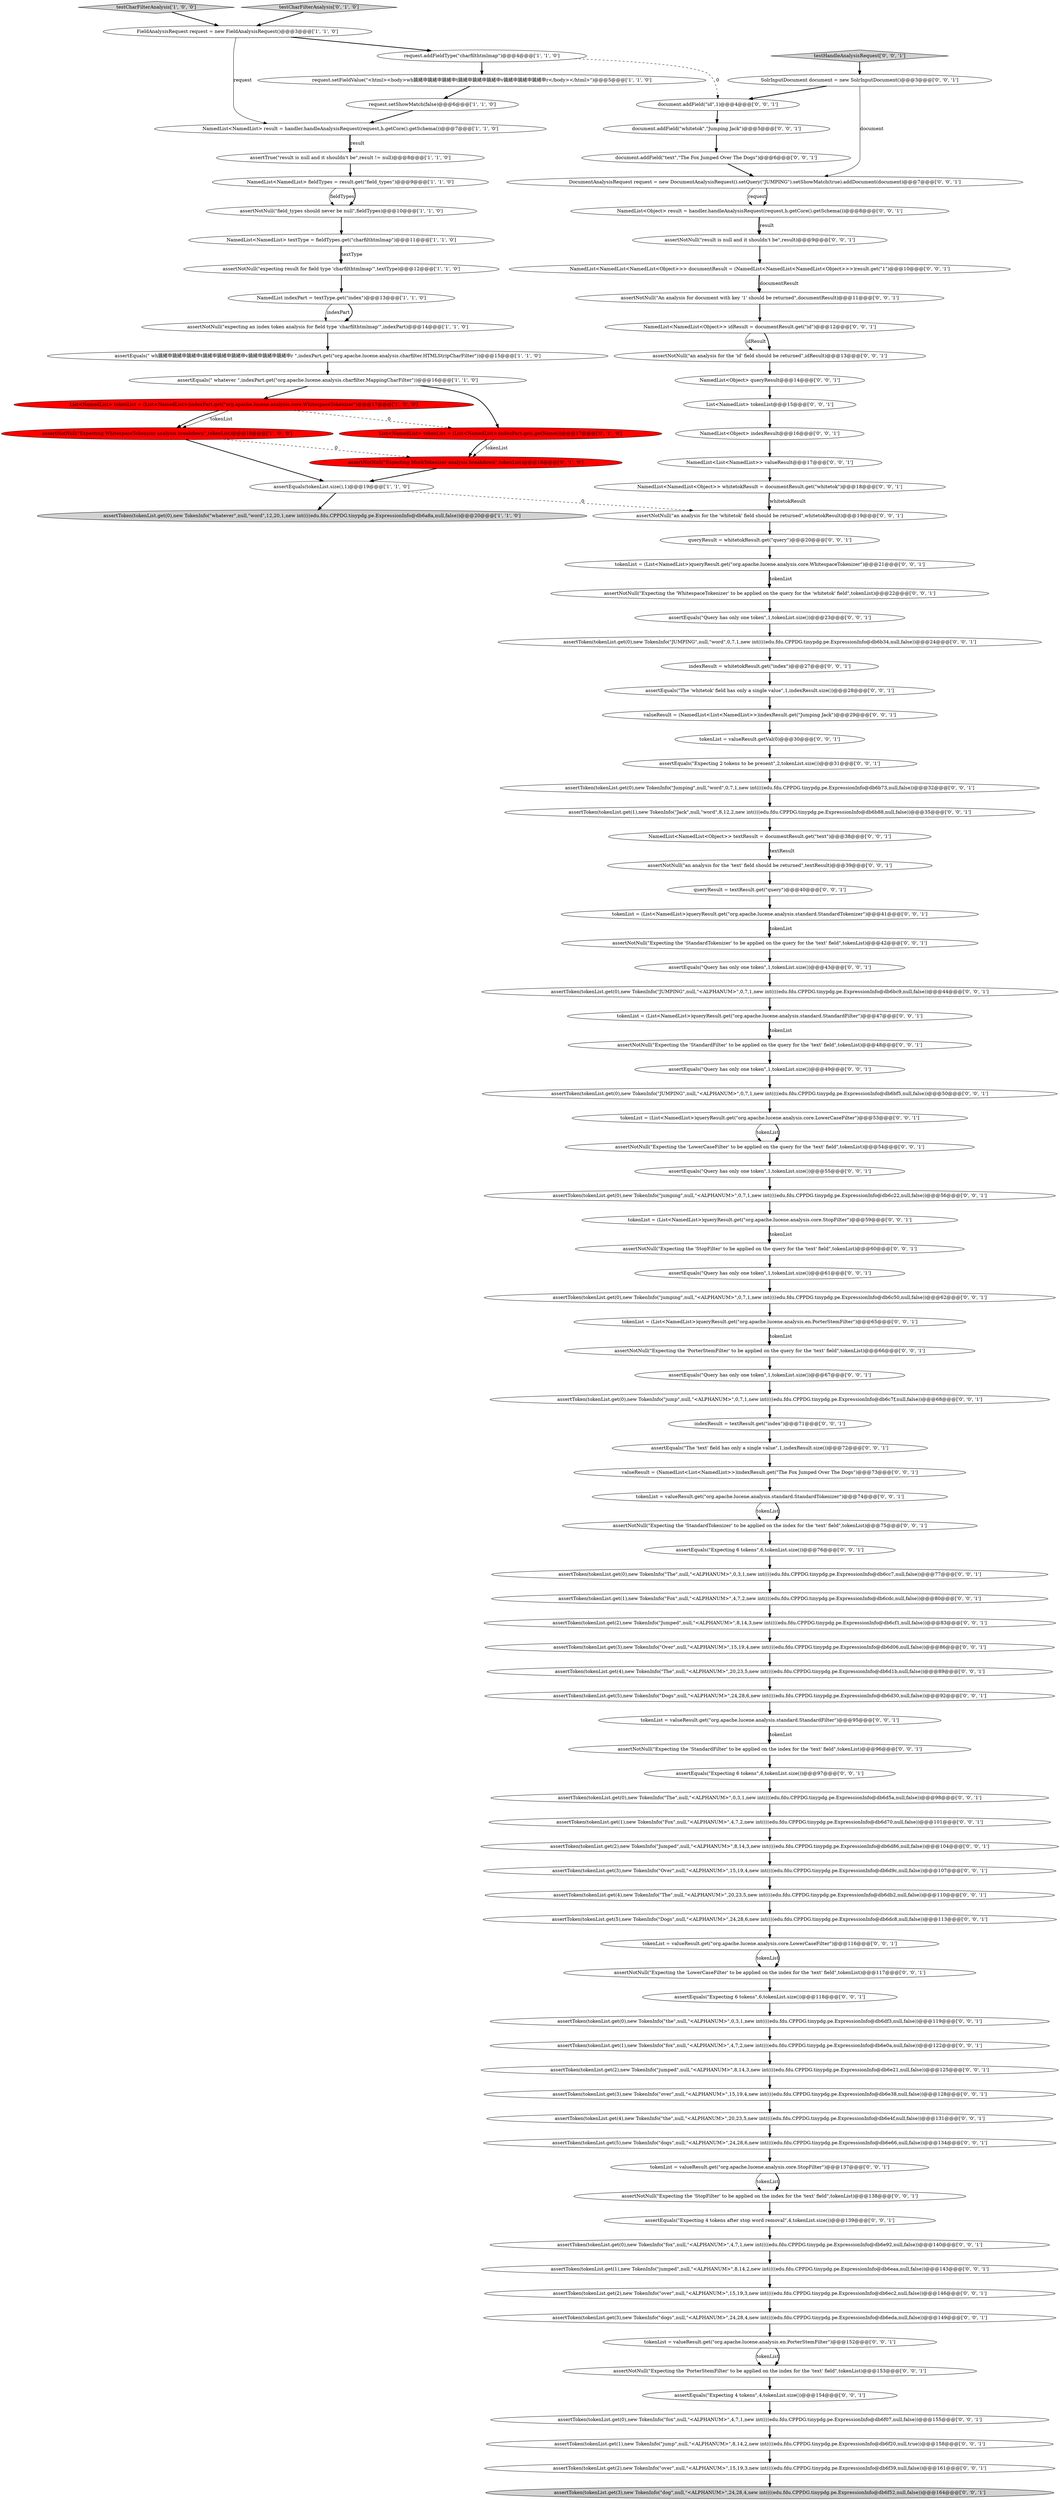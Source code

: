 digraph {
5 [style = filled, label = "assertToken(tokenList.get(0),new TokenInfo(\"whatever\",null,\"word\",12,20,1,new int((((edu.fdu.CPPDG.tinypdg.pe.ExpressionInfo@db6a8a,null,false))@@@20@@@['1', '1', '0']", fillcolor = lightgray, shape = ellipse image = "AAA0AAABBB1BBB"];
16 [style = filled, label = "assertNotNull(\"expecting an index token analysis for field type 'charfilthtmlmap'\",indexPart)@@@14@@@['1', '1', '0']", fillcolor = white, shape = ellipse image = "AAA0AAABBB1BBB"];
29 [style = filled, label = "tokenList = valueResult.get(\"org.apache.lucene.analysis.core.LowerCaseFilter\")@@@116@@@['0', '0', '1']", fillcolor = white, shape = ellipse image = "AAA0AAABBB3BBB"];
4 [style = filled, label = "request.setFieldValue(\"<html><body>wh鐃緒申鐃緒申鐃緒申t鐃緒申鐃緒申鐃緒申v鐃緒申鐃緒申鐃緒申r</body></html>\")@@@5@@@['1', '1', '0']", fillcolor = white, shape = ellipse image = "AAA0AAABBB1BBB"];
53 [style = filled, label = "assertToken(tokenList.get(0),new TokenInfo(\"fox\",null,\"<ALPHANUM>\",4,7,1,new int((((edu.fdu.CPPDG.tinypdg.pe.ExpressionInfo@db6e92,null,false))@@@140@@@['0', '0', '1']", fillcolor = white, shape = ellipse image = "AAA0AAABBB3BBB"];
22 [style = filled, label = "document.addField(\"id\",1)@@@4@@@['0', '0', '1']", fillcolor = white, shape = ellipse image = "AAA0AAABBB3BBB"];
83 [style = filled, label = "assertToken(tokenList.get(0),new TokenInfo(\"fox\",null,\"<ALPHANUM>\",4,7,1,new int((((edu.fdu.CPPDG.tinypdg.pe.ExpressionInfo@db6f07,null,false))@@@155@@@['0', '0', '1']", fillcolor = white, shape = ellipse image = "AAA0AAABBB3BBB"];
106 [style = filled, label = "tokenList = (List<NamedList>)queryResult.get(\"org.apache.lucene.analysis.en.PorterStemFilter\")@@@65@@@['0', '0', '1']", fillcolor = white, shape = ellipse image = "AAA0AAABBB3BBB"];
102 [style = filled, label = "assertToken(tokenList.get(0),new TokenInfo(\"Jumping\",null,\"word\",0,7,1,new int((((edu.fdu.CPPDG.tinypdg.pe.ExpressionInfo@db6b73,null,false))@@@32@@@['0', '0', '1']", fillcolor = white, shape = ellipse image = "AAA0AAABBB3BBB"];
45 [style = filled, label = "NamedList<NamedList<Object>> whitetokResult = documentResult.get(\"whitetok\")@@@18@@@['0', '0', '1']", fillcolor = white, shape = ellipse image = "AAA0AAABBB3BBB"];
21 [style = filled, label = "assertNotNull(\"Expecting MockTokenizer analysis breakdown\",tokenList)@@@18@@@['0', '1', '0']", fillcolor = red, shape = ellipse image = "AAA1AAABBB2BBB"];
78 [style = filled, label = "List<NamedList> tokenList@@@15@@@['0', '0', '1']", fillcolor = white, shape = ellipse image = "AAA0AAABBB3BBB"];
110 [style = filled, label = "assertNotNull(\"Expecting the 'StopFilter' to be applied on the index for the 'text' field\",tokenList)@@@138@@@['0', '0', '1']", fillcolor = white, shape = ellipse image = "AAA0AAABBB3BBB"];
98 [style = filled, label = "indexResult = textResult.get(\"index\")@@@71@@@['0', '0', '1']", fillcolor = white, shape = ellipse image = "AAA0AAABBB3BBB"];
20 [style = filled, label = "List<NamedList> tokenList = (List<NamedList>)indexPart.get(.getName())@@@17@@@['0', '1', '0']", fillcolor = red, shape = ellipse image = "AAA1AAABBB2BBB"];
26 [style = filled, label = "assertNotNull(\"Expecting the 'WhitespaceTokenizer' to be applied on the query for the 'whitetok' field\",tokenList)@@@22@@@['0', '0', '1']", fillcolor = white, shape = ellipse image = "AAA0AAABBB3BBB"];
79 [style = filled, label = "tokenList = (List<NamedList>)queryResult.get(\"org.apache.lucene.analysis.standard.StandardFilter\")@@@47@@@['0', '0', '1']", fillcolor = white, shape = ellipse image = "AAA0AAABBB3BBB"];
113 [style = filled, label = "assertToken(tokenList.get(2),new TokenInfo(\"over\",null,\"<ALPHANUM>\",15,19,3,new int((((edu.fdu.CPPDG.tinypdg.pe.ExpressionInfo@db6f39,null,false))@@@161@@@['0', '0', '1']", fillcolor = white, shape = ellipse image = "AAA0AAABBB3BBB"];
17 [style = filled, label = "request.setShowMatch(false)@@@6@@@['1', '1', '0']", fillcolor = white, shape = ellipse image = "AAA0AAABBB1BBB"];
7 [style = filled, label = "assertEquals(\" whatever \",indexPart.get(\"org.apache.lucene.analysis.charfilter.MappingCharFilter\"))@@@16@@@['1', '1', '0']", fillcolor = white, shape = ellipse image = "AAA0AAABBB1BBB"];
91 [style = filled, label = "document.addField(\"whitetok\",\"Jumping Jack\")@@@5@@@['0', '0', '1']", fillcolor = white, shape = ellipse image = "AAA0AAABBB3BBB"];
66 [style = filled, label = "tokenList = (List<NamedList>)queryResult.get(\"org.apache.lucene.analysis.core.WhitespaceTokenizer\")@@@21@@@['0', '0', '1']", fillcolor = white, shape = ellipse image = "AAA0AAABBB3BBB"];
56 [style = filled, label = "tokenList = valueResult.get(\"org.apache.lucene.analysis.standard.StandardTokenizer\")@@@74@@@['0', '0', '1']", fillcolor = white, shape = ellipse image = "AAA0AAABBB3BBB"];
95 [style = filled, label = "assertNotNull(\"Expecting the 'StandardFilter' to be applied on the query for the 'text' field\",tokenList)@@@48@@@['0', '0', '1']", fillcolor = white, shape = ellipse image = "AAA0AAABBB3BBB"];
82 [style = filled, label = "assertToken(tokenList.get(1),new TokenInfo(\"Fox\",null,\"<ALPHANUM>\",4,7,2,new int((((edu.fdu.CPPDG.tinypdg.pe.ExpressionInfo@db6cdc,null,false))@@@80@@@['0', '0', '1']", fillcolor = white, shape = ellipse image = "AAA0AAABBB3BBB"];
81 [style = filled, label = "assertEquals(\"The 'whitetok' field has only a single value\",1,indexResult.size())@@@28@@@['0', '0', '1']", fillcolor = white, shape = ellipse image = "AAA0AAABBB3BBB"];
44 [style = filled, label = "assertToken(tokenList.get(0),new TokenInfo(\"JUMPING\",null,\"<ALPHANUM>\",0,7,1,new int((((edu.fdu.CPPDG.tinypdg.pe.ExpressionInfo@db6bf5,null,false))@@@50@@@['0', '0', '1']", fillcolor = white, shape = ellipse image = "AAA0AAABBB3BBB"];
114 [style = filled, label = "assertToken(tokenList.get(3),new TokenInfo(\"dogs\",null,\"<ALPHANUM>\",24,28,4,new int((((edu.fdu.CPPDG.tinypdg.pe.ExpressionInfo@db6eda,null,false))@@@149@@@['0', '0', '1']", fillcolor = white, shape = ellipse image = "AAA0AAABBB3BBB"];
84 [style = filled, label = "tokenList = valueResult.get(\"org.apache.lucene.analysis.standard.StandardFilter\")@@@95@@@['0', '0', '1']", fillcolor = white, shape = ellipse image = "AAA0AAABBB3BBB"];
92 [style = filled, label = "testHandleAnalysisRequest['0', '0', '1']", fillcolor = lightgray, shape = diamond image = "AAA0AAABBB3BBB"];
30 [style = filled, label = "assertEquals(\"Expecting 4 tokens\",4,tokenList.size())@@@154@@@['0', '0', '1']", fillcolor = white, shape = ellipse image = "AAA0AAABBB3BBB"];
97 [style = filled, label = "DocumentAnalysisRequest request = new DocumentAnalysisRequest().setQuery(\"JUMPING\").setShowMatch(true).addDocument(document)@@@7@@@['0', '0', '1']", fillcolor = white, shape = ellipse image = "AAA0AAABBB3BBB"];
74 [style = filled, label = "assertNotNull(\"Expecting the 'StopFilter' to be applied on the query for the 'text' field\",tokenList)@@@60@@@['0', '0', '1']", fillcolor = white, shape = ellipse image = "AAA0AAABBB3BBB"];
85 [style = filled, label = "assertToken(tokenList.get(5),new TokenInfo(\"Dogs\",null,\"<ALPHANUM>\",24,28,6,new int((((edu.fdu.CPPDG.tinypdg.pe.ExpressionInfo@db6dc8,null,false))@@@113@@@['0', '0', '1']", fillcolor = white, shape = ellipse image = "AAA0AAABBB3BBB"];
71 [style = filled, label = "assertToken(tokenList.get(0),new TokenInfo(\"The\",null,\"<ALPHANUM>\",0,3,1,new int((((edu.fdu.CPPDG.tinypdg.pe.ExpressionInfo@db6cc7,null,false))@@@77@@@['0', '0', '1']", fillcolor = white, shape = ellipse image = "AAA0AAABBB3BBB"];
58 [style = filled, label = "tokenList = valueResult.getVal(0)@@@30@@@['0', '0', '1']", fillcolor = white, shape = ellipse image = "AAA0AAABBB3BBB"];
18 [style = filled, label = "testCharFilterAnalysis['1', '0', '0']", fillcolor = lightgray, shape = diamond image = "AAA0AAABBB1BBB"];
13 [style = filled, label = "NamedList<NamedList> fieldTypes = result.get(\"field_types\")@@@9@@@['1', '1', '0']", fillcolor = white, shape = ellipse image = "AAA0AAABBB1BBB"];
50 [style = filled, label = "NamedList<NamedList<Object>> textResult = documentResult.get(\"text\")@@@38@@@['0', '0', '1']", fillcolor = white, shape = ellipse image = "AAA0AAABBB3BBB"];
73 [style = filled, label = "assertToken(tokenList.get(5),new TokenInfo(\"Dogs\",null,\"<ALPHANUM>\",24,28,6,new int((((edu.fdu.CPPDG.tinypdg.pe.ExpressionInfo@db6d30,null,false))@@@92@@@['0', '0', '1']", fillcolor = white, shape = ellipse image = "AAA0AAABBB3BBB"];
86 [style = filled, label = "assertEquals(\"Query has only one token\",1,tokenList.size())@@@67@@@['0', '0', '1']", fillcolor = white, shape = ellipse image = "AAA0AAABBB3BBB"];
93 [style = filled, label = "assertEquals(\"Expecting 6 tokens\",6,tokenList.size())@@@118@@@['0', '0', '1']", fillcolor = white, shape = ellipse image = "AAA0AAABBB3BBB"];
34 [style = filled, label = "assertEquals(\"The 'text' field has only a single value\",1,indexResult.size())@@@72@@@['0', '0', '1']", fillcolor = white, shape = ellipse image = "AAA0AAABBB3BBB"];
14 [style = filled, label = "assertEquals(\" wh鐃緒申鐃緒申鐃緒申t鐃緒申鐃緒申鐃緒申v鐃緒申鐃緒申鐃緒申r \",indexPart.get(\"org.apache.lucene.analysis.charfilter.HTMLStripCharFilter\"))@@@15@@@['1', '1', '0']", fillcolor = white, shape = ellipse image = "AAA0AAABBB1BBB"];
28 [style = filled, label = "assertToken(tokenList.get(0),new TokenInfo(\"The\",null,\"<ALPHANUM>\",0,3,1,new int((((edu.fdu.CPPDG.tinypdg.pe.ExpressionInfo@db6d5a,null,false))@@@98@@@['0', '0', '1']", fillcolor = white, shape = ellipse image = "AAA0AAABBB3BBB"];
36 [style = filled, label = "SolrInputDocument document = new SolrInputDocument()@@@3@@@['0', '0', '1']", fillcolor = white, shape = ellipse image = "AAA0AAABBB3BBB"];
70 [style = filled, label = "NamedList<NamedList<NamedList<Object>>> documentResult = (NamedList<NamedList<NamedList<Object>>>)result.get(\"1\")@@@10@@@['0', '0', '1']", fillcolor = white, shape = ellipse image = "AAA0AAABBB3BBB"];
118 [style = filled, label = "assertNotNull(\"Expecting the 'StandardTokenizer' to be applied on the index for the 'text' field\",tokenList)@@@75@@@['0', '0', '1']", fillcolor = white, shape = ellipse image = "AAA0AAABBB3BBB"];
54 [style = filled, label = "assertNotNull(\"an analysis for the 'text' field should be returned\",textResult)@@@39@@@['0', '0', '1']", fillcolor = white, shape = ellipse image = "AAA0AAABBB3BBB"];
48 [style = filled, label = "NamedList<List<NamedList>> valueResult@@@17@@@['0', '0', '1']", fillcolor = white, shape = ellipse image = "AAA0AAABBB3BBB"];
111 [style = filled, label = "assertToken(tokenList.get(1),new TokenInfo(\"jumped\",null,\"<ALPHANUM>\",8,14,2,new int((((edu.fdu.CPPDG.tinypdg.pe.ExpressionInfo@db6eaa,null,false))@@@143@@@['0', '0', '1']", fillcolor = white, shape = ellipse image = "AAA0AAABBB3BBB"];
88 [style = filled, label = "assertEquals(\"Expecting 6 tokens\",6,tokenList.size())@@@76@@@['0', '0', '1']", fillcolor = white, shape = ellipse image = "AAA0AAABBB3BBB"];
40 [style = filled, label = "NamedList<Object> indexResult@@@16@@@['0', '0', '1']", fillcolor = white, shape = ellipse image = "AAA0AAABBB3BBB"];
41 [style = filled, label = "tokenList = (List<NamedList>)queryResult.get(\"org.apache.lucene.analysis.standard.StandardTokenizer\")@@@41@@@['0', '0', '1']", fillcolor = white, shape = ellipse image = "AAA0AAABBB3BBB"];
104 [style = filled, label = "document.addField(\"text\",\"The Fox Jumped Over The Dogs\")@@@6@@@['0', '0', '1']", fillcolor = white, shape = ellipse image = "AAA0AAABBB3BBB"];
11 [style = filled, label = "assertEquals(tokenList.size(),1)@@@19@@@['1', '1', '0']", fillcolor = white, shape = ellipse image = "AAA0AAABBB1BBB"];
51 [style = filled, label = "assertNotNull(\"Expecting the 'LowerCaseFilter' to be applied on the index for the 'text' field\",tokenList)@@@117@@@['0', '0', '1']", fillcolor = white, shape = ellipse image = "AAA0AAABBB3BBB"];
15 [style = filled, label = "assertNotNull(\"Expecting WhitespaceTokenizer analysis breakdown\",tokenList)@@@18@@@['1', '0', '0']", fillcolor = red, shape = ellipse image = "AAA1AAABBB1BBB"];
2 [style = filled, label = "NamedList<NamedList> textType = fieldTypes.get(\"charfilthtmlmap\")@@@11@@@['1', '1', '0']", fillcolor = white, shape = ellipse image = "AAA0AAABBB1BBB"];
32 [style = filled, label = "valueResult = (NamedList<List<NamedList>>)indexResult.get(\"The Fox Jumped Over The Dogs\")@@@73@@@['0', '0', '1']", fillcolor = white, shape = ellipse image = "AAA0AAABBB3BBB"];
67 [style = filled, label = "assertNotNull(\"Expecting the 'PorterStemFilter' to be applied on the query for the 'text' field\",tokenList)@@@66@@@['0', '0', '1']", fillcolor = white, shape = ellipse image = "AAA0AAABBB3BBB"];
27 [style = filled, label = "assertToken(tokenList.get(1),new TokenInfo(\"Jack\",null,\"word\",8,12,2,new int((((edu.fdu.CPPDG.tinypdg.pe.ExpressionInfo@db6b88,null,false))@@@35@@@['0', '0', '1']", fillcolor = white, shape = ellipse image = "AAA0AAABBB3BBB"];
103 [style = filled, label = "assertToken(tokenList.get(3),new TokenInfo(\"dog\",null,\"<ALPHANUM>\",24,28,4,new int((((edu.fdu.CPPDG.tinypdg.pe.ExpressionInfo@db6f52,null,false))@@@164@@@['0', '0', '1']", fillcolor = lightgray, shape = ellipse image = "AAA0AAABBB3BBB"];
89 [style = filled, label = "assertToken(tokenList.get(0),new TokenInfo(\"JUMPING\",null,\"word\",0,7,1,new int((((edu.fdu.CPPDG.tinypdg.pe.ExpressionInfo@db6b34,null,false))@@@24@@@['0', '0', '1']", fillcolor = white, shape = ellipse image = "AAA0AAABBB3BBB"];
65 [style = filled, label = "assertToken(tokenList.get(4),new TokenInfo(\"The\",null,\"<ALPHANUM>\",20,23,5,new int((((edu.fdu.CPPDG.tinypdg.pe.ExpressionInfo@db6d1b,null,false))@@@89@@@['0', '0', '1']", fillcolor = white, shape = ellipse image = "AAA0AAABBB3BBB"];
12 [style = filled, label = "assertNotNull(\"expecting result for field type 'charfilthtmlmap'\",textType)@@@12@@@['1', '1', '0']", fillcolor = white, shape = ellipse image = "AAA0AAABBB1BBB"];
39 [style = filled, label = "assertToken(tokenList.get(0),new TokenInfo(\"jump\",null,\"<ALPHANUM>\",0,7,1,new int((((edu.fdu.CPPDG.tinypdg.pe.ExpressionInfo@db6c7f,null,false))@@@68@@@['0', '0', '1']", fillcolor = white, shape = ellipse image = "AAA0AAABBB3BBB"];
90 [style = filled, label = "queryResult = whitetokResult.get(\"query\")@@@20@@@['0', '0', '1']", fillcolor = white, shape = ellipse image = "AAA0AAABBB3BBB"];
60 [style = filled, label = "assertNotNull(\"an analysis for the 'id' field should be returned\",idResult)@@@13@@@['0', '0', '1']", fillcolor = white, shape = ellipse image = "AAA0AAABBB3BBB"];
19 [style = filled, label = "testCharFilterAnalysis['0', '1', '0']", fillcolor = lightgray, shape = diamond image = "AAA0AAABBB2BBB"];
68 [style = filled, label = "assertEquals(\"Expecting 4 tokens after stop word removal\",4,tokenList.size())@@@139@@@['0', '0', '1']", fillcolor = white, shape = ellipse image = "AAA0AAABBB3BBB"];
55 [style = filled, label = "assertToken(tokenList.get(2),new TokenInfo(\"Jumped\",null,\"<ALPHANUM>\",8,14,3,new int((((edu.fdu.CPPDG.tinypdg.pe.ExpressionInfo@db6cf1,null,false))@@@83@@@['0', '0', '1']", fillcolor = white, shape = ellipse image = "AAA0AAABBB3BBB"];
62 [style = filled, label = "assertNotNull(\"result is null and it shouldn't be\",result)@@@9@@@['0', '0', '1']", fillcolor = white, shape = ellipse image = "AAA0AAABBB3BBB"];
24 [style = filled, label = "tokenList = (List<NamedList>)queryResult.get(\"org.apache.lucene.analysis.core.LowerCaseFilter\")@@@53@@@['0', '0', '1']", fillcolor = white, shape = ellipse image = "AAA0AAABBB3BBB"];
94 [style = filled, label = "assertNotNull(\"Expecting the 'PorterStemFilter' to be applied on the index for the 'text' field\",tokenList)@@@153@@@['0', '0', '1']", fillcolor = white, shape = ellipse image = "AAA0AAABBB3BBB"];
31 [style = filled, label = "assertNotNull(\"An analysis for document with key '1' should be returned\",documentResult)@@@11@@@['0', '0', '1']", fillcolor = white, shape = ellipse image = "AAA0AAABBB3BBB"];
3 [style = filled, label = "FieldAnalysisRequest request = new FieldAnalysisRequest()@@@3@@@['1', '1', '0']", fillcolor = white, shape = ellipse image = "AAA0AAABBB1BBB"];
52 [style = filled, label = "NamedList<Object> queryResult@@@14@@@['0', '0', '1']", fillcolor = white, shape = ellipse image = "AAA0AAABBB3BBB"];
109 [style = filled, label = "NamedList<Object> result = handler.handleAnalysisRequest(request,h.getCore().getSchema())@@@8@@@['0', '0', '1']", fillcolor = white, shape = ellipse image = "AAA0AAABBB3BBB"];
116 [style = filled, label = "assertToken(tokenList.get(1),new TokenInfo(\"fox\",null,\"<ALPHANUM>\",4,7,2,new int((((edu.fdu.CPPDG.tinypdg.pe.ExpressionInfo@db6e0a,null,false))@@@122@@@['0', '0', '1']", fillcolor = white, shape = ellipse image = "AAA0AAABBB3BBB"];
8 [style = filled, label = "NamedList indexPart = textType.get(\"index\")@@@13@@@['1', '1', '0']", fillcolor = white, shape = ellipse image = "AAA0AAABBB1BBB"];
77 [style = filled, label = "assertToken(tokenList.get(2),new TokenInfo(\"jumped\",null,\"<ALPHANUM>\",8,14,3,new int((((edu.fdu.CPPDG.tinypdg.pe.ExpressionInfo@db6e21,null,false))@@@125@@@['0', '0', '1']", fillcolor = white, shape = ellipse image = "AAA0AAABBB3BBB"];
46 [style = filled, label = "assertEquals(\"Query has only one token\",1,tokenList.size())@@@61@@@['0', '0', '1']", fillcolor = white, shape = ellipse image = "AAA0AAABBB3BBB"];
107 [style = filled, label = "assertToken(tokenList.get(1),new TokenInfo(\"Fox\",null,\"<ALPHANUM>\",4,7,2,new int((((edu.fdu.CPPDG.tinypdg.pe.ExpressionInfo@db6d70,null,false))@@@101@@@['0', '0', '1']", fillcolor = white, shape = ellipse image = "AAA0AAABBB3BBB"];
37 [style = filled, label = "assertNotNull(\"Expecting the 'StandardTokenizer' to be applied on the query for the 'text' field\",tokenList)@@@42@@@['0', '0', '1']", fillcolor = white, shape = ellipse image = "AAA0AAABBB3BBB"];
6 [style = filled, label = "request.addFieldType(\"charfilthtmlmap\")@@@4@@@['1', '1', '0']", fillcolor = white, shape = ellipse image = "AAA0AAABBB1BBB"];
96 [style = filled, label = "assertToken(tokenList.get(2),new TokenInfo(\"over\",null,\"<ALPHANUM>\",15,19,3,new int((((edu.fdu.CPPDG.tinypdg.pe.ExpressionInfo@db6ec2,null,false))@@@146@@@['0', '0', '1']", fillcolor = white, shape = ellipse image = "AAA0AAABBB3BBB"];
80 [style = filled, label = "assertEquals(\"Query has only one token\",1,tokenList.size())@@@43@@@['0', '0', '1']", fillcolor = white, shape = ellipse image = "AAA0AAABBB3BBB"];
87 [style = filled, label = "assertToken(tokenList.get(3),new TokenInfo(\"over\",null,\"<ALPHANUM>\",15,19,4,new int((((edu.fdu.CPPDG.tinypdg.pe.ExpressionInfo@db6e38,null,false))@@@128@@@['0', '0', '1']", fillcolor = white, shape = ellipse image = "AAA0AAABBB3BBB"];
108 [style = filled, label = "assertEquals(\"Query has only one token\",1,tokenList.size())@@@49@@@['0', '0', '1']", fillcolor = white, shape = ellipse image = "AAA0AAABBB3BBB"];
100 [style = filled, label = "assertToken(tokenList.get(0),new TokenInfo(\"JUMPING\",null,\"<ALPHANUM>\",0,7,1,new int((((edu.fdu.CPPDG.tinypdg.pe.ExpressionInfo@db6bc9,null,false))@@@44@@@['0', '0', '1']", fillcolor = white, shape = ellipse image = "AAA0AAABBB3BBB"];
69 [style = filled, label = "assertToken(tokenList.get(1),new TokenInfo(\"jump\",null,\"<ALPHANUM>\",8,14,2,new int((((edu.fdu.CPPDG.tinypdg.pe.ExpressionInfo@db6f20,null,true))@@@158@@@['0', '0', '1']", fillcolor = white, shape = ellipse image = "AAA0AAABBB3BBB"];
105 [style = filled, label = "valueResult = (NamedList<List<NamedList>>)indexResult.get(\"Jumping Jack\")@@@29@@@['0', '0', '1']", fillcolor = white, shape = ellipse image = "AAA0AAABBB3BBB"];
43 [style = filled, label = "assertEquals(\"Expecting 2 tokens to be present\",2,tokenList.size())@@@31@@@['0', '0', '1']", fillcolor = white, shape = ellipse image = "AAA0AAABBB3BBB"];
115 [style = filled, label = "assertToken(tokenList.get(3),new TokenInfo(\"Over\",null,\"<ALPHANUM>\",15,19,4,new int((((edu.fdu.CPPDG.tinypdg.pe.ExpressionInfo@db6d06,null,false))@@@86@@@['0', '0', '1']", fillcolor = white, shape = ellipse image = "AAA0AAABBB3BBB"];
47 [style = filled, label = "assertToken(tokenList.get(0),new TokenInfo(\"jumping\",null,\"<ALPHANUM>\",0,7,1,new int((((edu.fdu.CPPDG.tinypdg.pe.ExpressionInfo@db6c50,null,false))@@@62@@@['0', '0', '1']", fillcolor = white, shape = ellipse image = "AAA0AAABBB3BBB"];
59 [style = filled, label = "tokenList = valueResult.get(\"org.apache.lucene.analysis.en.PorterStemFilter\")@@@152@@@['0', '0', '1']", fillcolor = white, shape = ellipse image = "AAA0AAABBB3BBB"];
72 [style = filled, label = "tokenList = (List<NamedList>)queryResult.get(\"org.apache.lucene.analysis.core.StopFilter\")@@@59@@@['0', '0', '1']", fillcolor = white, shape = ellipse image = "AAA0AAABBB3BBB"];
49 [style = filled, label = "assertToken(tokenList.get(4),new TokenInfo(\"The\",null,\"<ALPHANUM>\",20,23,5,new int((((edu.fdu.CPPDG.tinypdg.pe.ExpressionInfo@db6db2,null,false))@@@110@@@['0', '0', '1']", fillcolor = white, shape = ellipse image = "AAA0AAABBB3BBB"];
35 [style = filled, label = "assertToken(tokenList.get(0),new TokenInfo(\"the\",null,\"<ALPHANUM>\",0,3,1,new int((((edu.fdu.CPPDG.tinypdg.pe.ExpressionInfo@db6df3,null,false))@@@119@@@['0', '0', '1']", fillcolor = white, shape = ellipse image = "AAA0AAABBB3BBB"];
76 [style = filled, label = "assertToken(tokenList.get(3),new TokenInfo(\"Over\",null,\"<ALPHANUM>\",15,19,4,new int((((edu.fdu.CPPDG.tinypdg.pe.ExpressionInfo@db6d9c,null,false))@@@107@@@['0', '0', '1']", fillcolor = white, shape = ellipse image = "AAA0AAABBB3BBB"];
99 [style = filled, label = "assertToken(tokenList.get(4),new TokenInfo(\"the\",null,\"<ALPHANUM>\",20,23,5,new int((((edu.fdu.CPPDG.tinypdg.pe.ExpressionInfo@db6e4f,null,false))@@@131@@@['0', '0', '1']", fillcolor = white, shape = ellipse image = "AAA0AAABBB3BBB"];
101 [style = filled, label = "indexResult = whitetokResult.get(\"index\")@@@27@@@['0', '0', '1']", fillcolor = white, shape = ellipse image = "AAA0AAABBB3BBB"];
42 [style = filled, label = "assertEquals(\"Query has only one token\",1,tokenList.size())@@@55@@@['0', '0', '1']", fillcolor = white, shape = ellipse image = "AAA0AAABBB3BBB"];
10 [style = filled, label = "NamedList<NamedList> result = handler.handleAnalysisRequest(request,h.getCore().getSchema())@@@7@@@['1', '1', '0']", fillcolor = white, shape = ellipse image = "AAA0AAABBB1BBB"];
75 [style = filled, label = "tokenList = valueResult.get(\"org.apache.lucene.analysis.core.StopFilter\")@@@137@@@['0', '0', '1']", fillcolor = white, shape = ellipse image = "AAA0AAABBB3BBB"];
0 [style = filled, label = "assertTrue(\"result is null and it shouldn't be\",result != null)@@@8@@@['1', '1', '0']", fillcolor = white, shape = ellipse image = "AAA0AAABBB1BBB"];
112 [style = filled, label = "assertToken(tokenList.get(5),new TokenInfo(\"dogs\",null,\"<ALPHANUM>\",24,28,6,new int((((edu.fdu.CPPDG.tinypdg.pe.ExpressionInfo@db6e66,null,false))@@@134@@@['0', '0', '1']", fillcolor = white, shape = ellipse image = "AAA0AAABBB3BBB"];
117 [style = filled, label = "queryResult = textResult.get(\"query\")@@@40@@@['0', '0', '1']", fillcolor = white, shape = ellipse image = "AAA0AAABBB3BBB"];
57 [style = filled, label = "assertToken(tokenList.get(2),new TokenInfo(\"Jumped\",null,\"<ALPHANUM>\",8,14,3,new int((((edu.fdu.CPPDG.tinypdg.pe.ExpressionInfo@db6d86,null,false))@@@104@@@['0', '0', '1']", fillcolor = white, shape = ellipse image = "AAA0AAABBB3BBB"];
33 [style = filled, label = "assertNotNull(\"Expecting the 'StandardFilter' to be applied on the index for the 'text' field\",tokenList)@@@96@@@['0', '0', '1']", fillcolor = white, shape = ellipse image = "AAA0AAABBB3BBB"];
9 [style = filled, label = "assertNotNull(\"field_types should never be null\",fieldTypes)@@@10@@@['1', '1', '0']", fillcolor = white, shape = ellipse image = "AAA0AAABBB1BBB"];
1 [style = filled, label = "List<NamedList> tokenList = (List<NamedList>)indexPart.get(\"org.apache.lucene.analysis.core.WhitespaceTokenizer\")@@@17@@@['1', '0', '0']", fillcolor = red, shape = ellipse image = "AAA1AAABBB1BBB"];
64 [style = filled, label = "NamedList<NamedList<Object>> idResult = documentResult.get(\"id\")@@@12@@@['0', '0', '1']", fillcolor = white, shape = ellipse image = "AAA0AAABBB3BBB"];
61 [style = filled, label = "assertNotNull(\"Expecting the 'LowerCaseFilter' to be applied on the query for the 'text' field\",tokenList)@@@54@@@['0', '0', '1']", fillcolor = white, shape = ellipse image = "AAA0AAABBB3BBB"];
23 [style = filled, label = "assertToken(tokenList.get(0),new TokenInfo(\"jumping\",null,\"<ALPHANUM>\",0,7,1,new int((((edu.fdu.CPPDG.tinypdg.pe.ExpressionInfo@db6c22,null,false))@@@56@@@['0', '0', '1']", fillcolor = white, shape = ellipse image = "AAA0AAABBB3BBB"];
25 [style = filled, label = "assertEquals(\"Query has only one token\",1,tokenList.size())@@@23@@@['0', '0', '1']", fillcolor = white, shape = ellipse image = "AAA0AAABBB3BBB"];
38 [style = filled, label = "assertNotNull(\"an analysis for the 'whitetok' field should be returned\",whitetokResult)@@@19@@@['0', '0', '1']", fillcolor = white, shape = ellipse image = "AAA0AAABBB3BBB"];
63 [style = filled, label = "assertEquals(\"Expecting 6 tokens\",6,tokenList.size())@@@97@@@['0', '0', '1']", fillcolor = white, shape = ellipse image = "AAA0AAABBB3BBB"];
67->86 [style = bold, label=""];
55->115 [style = bold, label=""];
8->16 [style = bold, label=""];
42->23 [style = bold, label=""];
18->3 [style = bold, label=""];
28->107 [style = bold, label=""];
0->13 [style = bold, label=""];
66->26 [style = bold, label=""];
114->59 [style = bold, label=""];
84->33 [style = bold, label=""];
91->104 [style = bold, label=""];
29->51 [style = solid, label="tokenList"];
70->31 [style = solid, label="documentResult"];
102->27 [style = bold, label=""];
33->63 [style = bold, label=""];
14->7 [style = bold, label=""];
90->66 [style = bold, label=""];
35->116 [style = bold, label=""];
3->10 [style = solid, label="request"];
43->102 [style = bold, label=""];
56->118 [style = solid, label="tokenList"];
83->69 [style = bold, label=""];
15->11 [style = bold, label=""];
47->106 [style = bold, label=""];
63->28 [style = bold, label=""];
109->62 [style = solid, label="result"];
45->38 [style = bold, label=""];
23->72 [style = bold, label=""];
16->14 [style = bold, label=""];
79->95 [style = bold, label=""];
34->32 [style = bold, label=""];
70->31 [style = bold, label=""];
50->54 [style = bold, label=""];
64->60 [style = bold, label=""];
19->3 [style = bold, label=""];
39->98 [style = bold, label=""];
29->51 [style = bold, label=""];
64->60 [style = solid, label="idResult"];
97->109 [style = solid, label="request"];
30->83 [style = bold, label=""];
52->78 [style = bold, label=""];
51->93 [style = bold, label=""];
32->56 [style = bold, label=""];
100->79 [style = bold, label=""];
7->1 [style = bold, label=""];
65->73 [style = bold, label=""];
24->61 [style = solid, label="tokenList"];
13->9 [style = solid, label="fieldTypes"];
9->2 [style = bold, label=""];
8->16 [style = solid, label="indexPart"];
41->37 [style = bold, label=""];
77->87 [style = bold, label=""];
45->38 [style = solid, label="whitetokResult"];
92->36 [style = bold, label=""];
73->84 [style = bold, label=""];
78->40 [style = bold, label=""];
53->111 [style = bold, label=""];
87->99 [style = bold, label=""];
110->68 [style = bold, label=""];
6->22 [style = dashed, label="0"];
2->12 [style = solid, label="textType"];
6->4 [style = bold, label=""];
94->30 [style = bold, label=""];
76->49 [style = bold, label=""];
98->34 [style = bold, label=""];
96->114 [style = bold, label=""];
21->11 [style = bold, label=""];
84->33 [style = solid, label="tokenList"];
57->76 [style = bold, label=""];
54->117 [style = bold, label=""];
49->85 [style = bold, label=""];
10->0 [style = bold, label=""];
89->101 [style = bold, label=""];
97->109 [style = bold, label=""];
59->94 [style = solid, label="tokenList"];
108->44 [style = bold, label=""];
10->0 [style = solid, label="result"];
93->35 [style = bold, label=""];
107->57 [style = bold, label=""];
17->10 [style = bold, label=""];
24->61 [style = bold, label=""];
75->110 [style = solid, label="tokenList"];
38->90 [style = bold, label=""];
58->43 [style = bold, label=""];
4->17 [style = bold, label=""];
106->67 [style = bold, label=""];
3->6 [style = bold, label=""];
15->21 [style = dashed, label="0"];
80->100 [style = bold, label=""];
7->20 [style = bold, label=""];
68->53 [style = bold, label=""];
101->81 [style = bold, label=""];
85->29 [style = bold, label=""];
113->103 [style = bold, label=""];
1->15 [style = solid, label="tokenList"];
11->5 [style = bold, label=""];
69->113 [style = bold, label=""];
74->46 [style = bold, label=""];
12->8 [style = bold, label=""];
61->42 [style = bold, label=""];
82->55 [style = bold, label=""];
13->9 [style = bold, label=""];
109->62 [style = bold, label=""];
60->52 [style = bold, label=""];
44->24 [style = bold, label=""];
66->26 [style = solid, label="tokenList"];
95->108 [style = bold, label=""];
50->54 [style = solid, label="textResult"];
62->70 [style = bold, label=""];
22->91 [style = bold, label=""];
72->74 [style = bold, label=""];
106->67 [style = solid, label="tokenList"];
37->80 [style = bold, label=""];
40->48 [style = bold, label=""];
117->41 [style = bold, label=""];
118->88 [style = bold, label=""];
115->65 [style = bold, label=""];
99->112 [style = bold, label=""];
1->15 [style = bold, label=""];
26->25 [style = bold, label=""];
56->118 [style = bold, label=""];
41->37 [style = solid, label="tokenList"];
46->47 [style = bold, label=""];
2->12 [style = bold, label=""];
75->110 [style = bold, label=""];
20->21 [style = bold, label=""];
1->20 [style = dashed, label="0"];
11->38 [style = dashed, label="0"];
48->45 [style = bold, label=""];
81->105 [style = bold, label=""];
105->58 [style = bold, label=""];
88->71 [style = bold, label=""];
36->97 [style = solid, label="document"];
71->82 [style = bold, label=""];
116->77 [style = bold, label=""];
27->50 [style = bold, label=""];
112->75 [style = bold, label=""];
79->95 [style = solid, label="tokenList"];
31->64 [style = bold, label=""];
72->74 [style = solid, label="tokenList"];
20->21 [style = solid, label="tokenList"];
25->89 [style = bold, label=""];
86->39 [style = bold, label=""];
59->94 [style = bold, label=""];
104->97 [style = bold, label=""];
111->96 [style = bold, label=""];
36->22 [style = bold, label=""];
}
